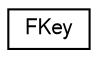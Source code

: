 digraph "Graphical Class Hierarchy"
{
  edge [fontname="FreeSans",fontsize="10",labelfontname="FreeSans",labelfontsize="10"];
  node [fontname="FreeSans",fontsize="10",shape=record];
  rankdir="LR";
  Node0 [label="FKey",height=0.2,width=0.4,color="black", fillcolor="white", style="filled",URL="$structFKey.html"];
}
